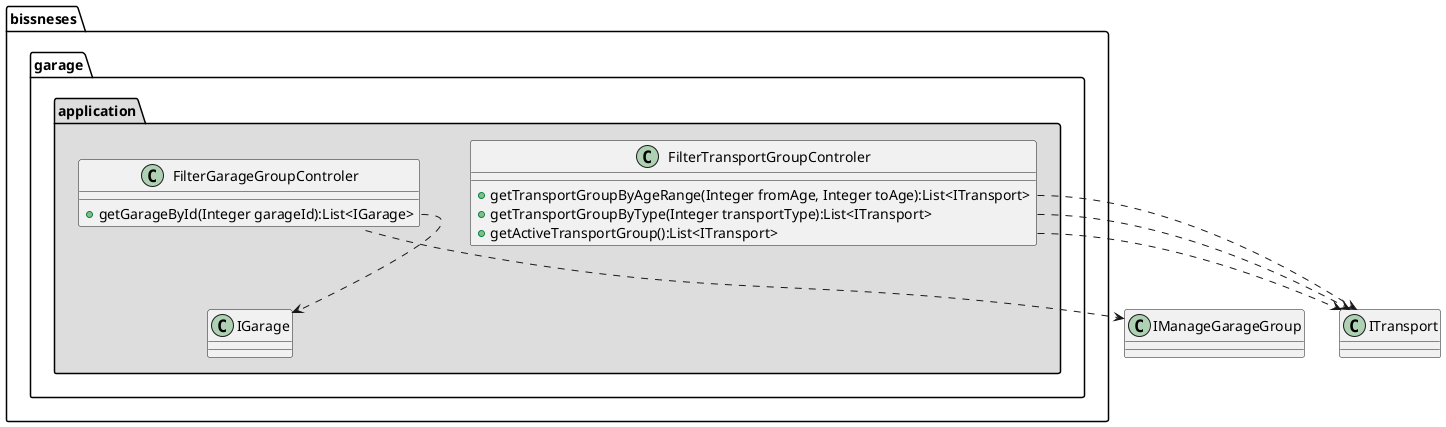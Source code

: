 @startuml
    !startsub application
        package  bissneses.garage.application #DDDDDD {
            class FilterGarageGroupControler{
                +getGarageById(Integer garageId):List<IGarage>
            }

            class FilterTransportGroupControler{
                +getTransportGroupByAgeRange(Integer fromAge, Integer toAge):List<ITransport>
                +getTransportGroupByType(Integer transportType):List<ITransport>
                +getActiveTransportGroup():List<ITransport>
            }

            FilterTransportGroupControler::getTransportGroupByAgeRange ..> .ITransport
            FilterTransportGroupControler::getTransportGroupByType ..> .ITransport
            FilterTransportGroupControler::getActiveTransportGroup ..> .ITransport
            FilterGarageGroupControler::getGarageGroupById ..> .IManageGarageGroup
            FilterGarageGroupControler::getGarageById ..> IGarage
        }
    !endsub
@enduml